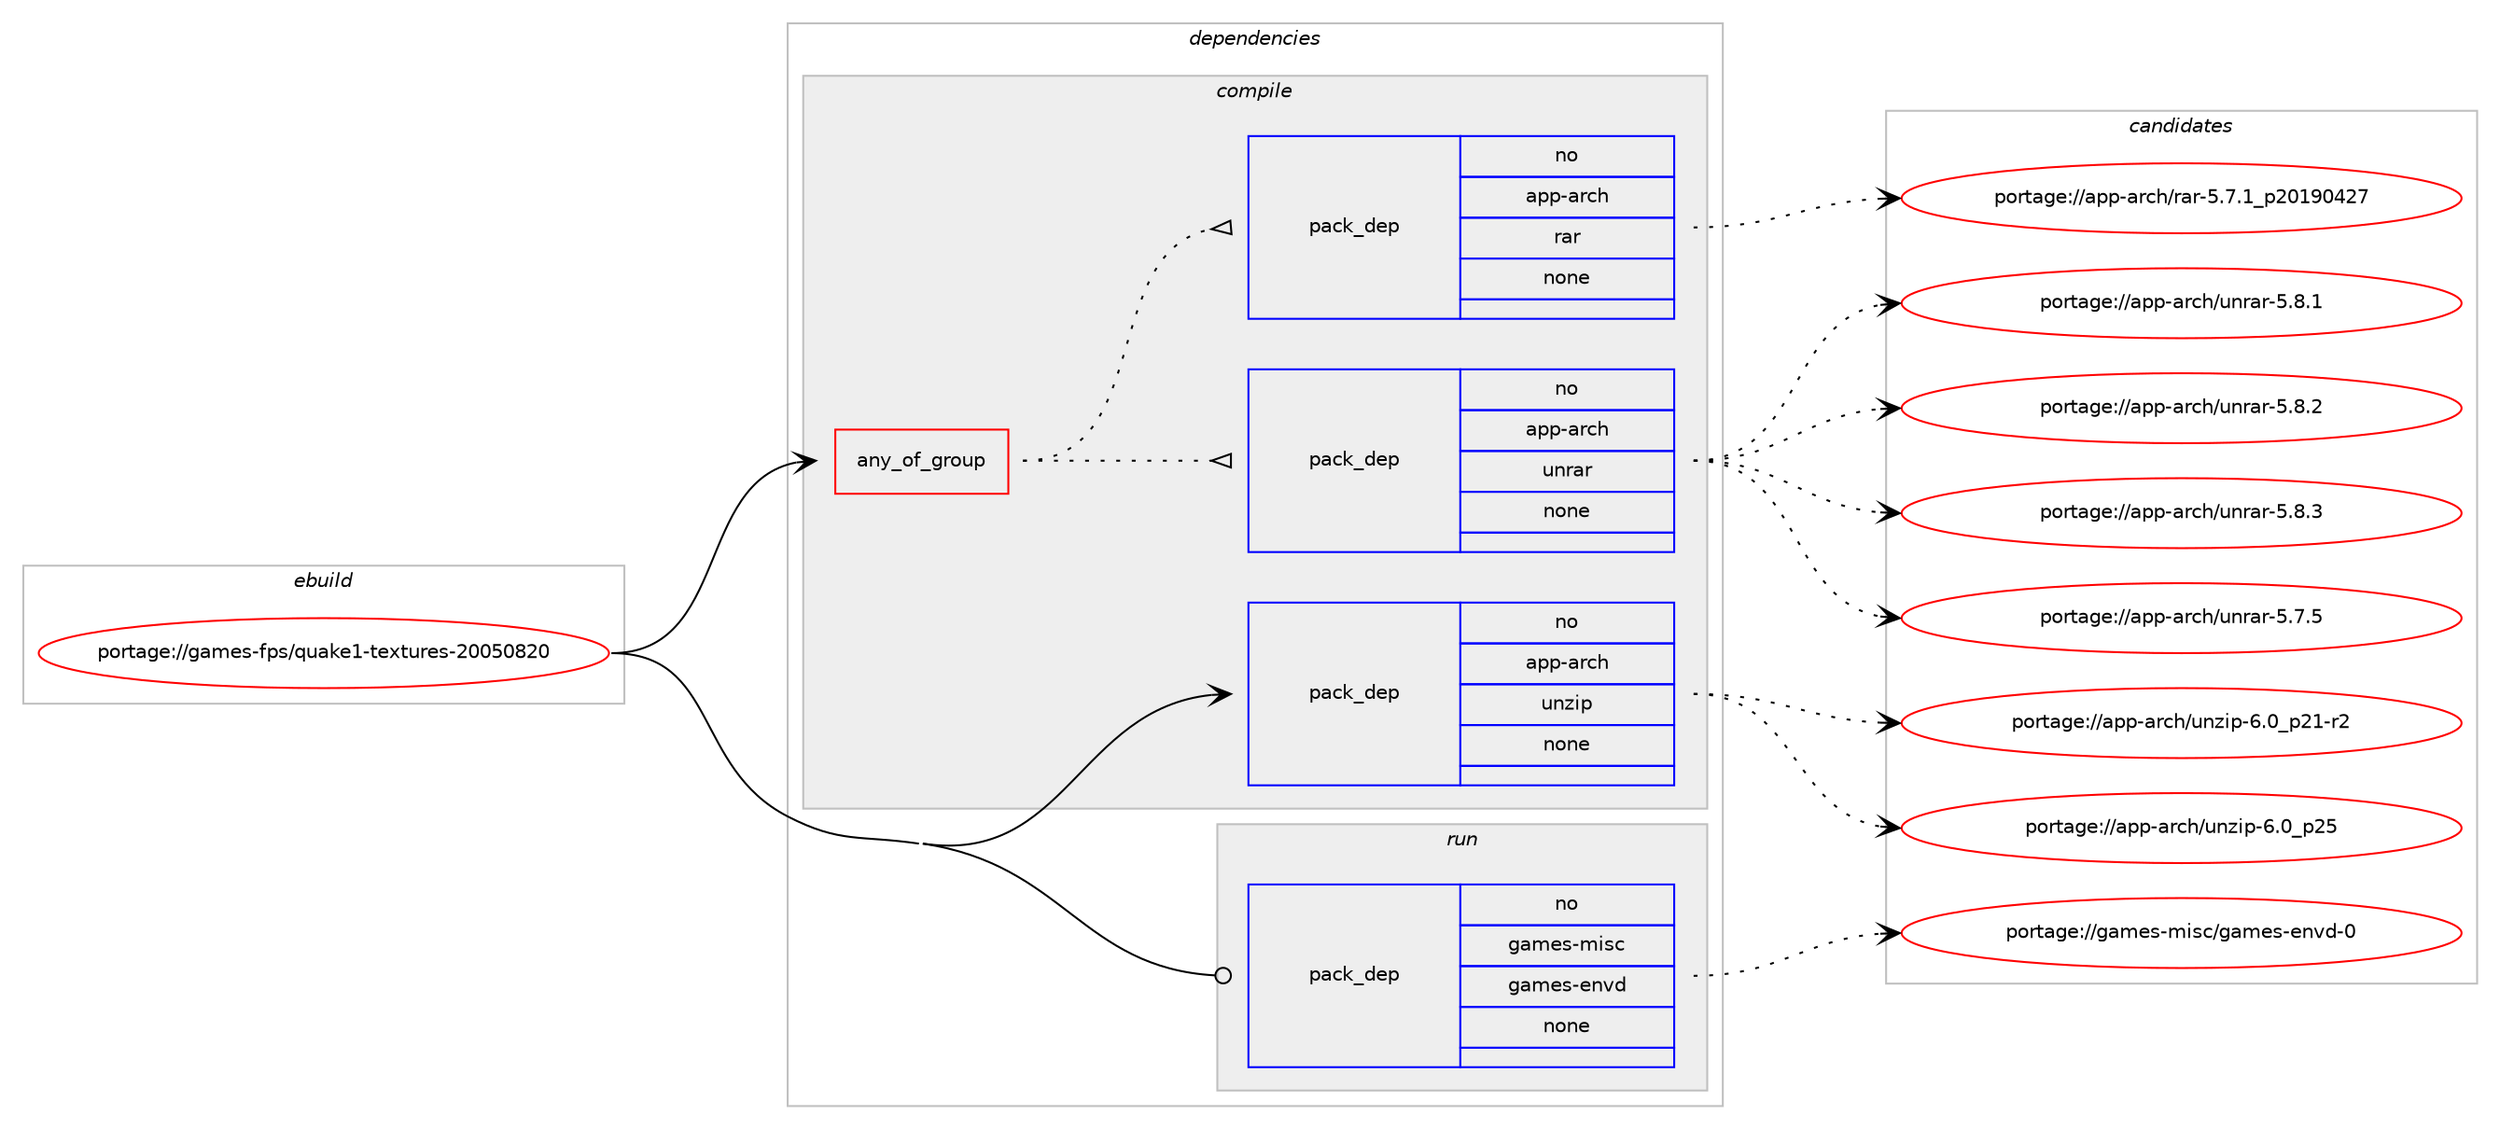 digraph prolog {

# *************
# Graph options
# *************

newrank=true;
concentrate=true;
compound=true;
graph [rankdir=LR,fontname=Helvetica,fontsize=10,ranksep=1.5];#, ranksep=2.5, nodesep=0.2];
edge  [arrowhead=vee];
node  [fontname=Helvetica,fontsize=10];

# **********
# The ebuild
# **********

subgraph cluster_leftcol {
color=gray;
rank=same;
label=<<i>ebuild</i>>;
id [label="portage://games-fps/quake1-textures-20050820", color=red, width=4, href="../games-fps/quake1-textures-20050820.svg"];
}

# ****************
# The dependencies
# ****************

subgraph cluster_midcol {
color=gray;
label=<<i>dependencies</i>>;
subgraph cluster_compile {
fillcolor="#eeeeee";
style=filled;
label=<<i>compile</i>>;
subgraph any3791 {
dependency272985 [label=<<TABLE BORDER="0" CELLBORDER="1" CELLSPACING="0" CELLPADDING="4"><TR><TD CELLPADDING="10">any_of_group</TD></TR></TABLE>>, shape=none, color=red];subgraph pack195888 {
dependency272986 [label=<<TABLE BORDER="0" CELLBORDER="1" CELLSPACING="0" CELLPADDING="4" WIDTH="220"><TR><TD ROWSPAN="6" CELLPADDING="30">pack_dep</TD></TR><TR><TD WIDTH="110">no</TD></TR><TR><TD>app-arch</TD></TR><TR><TD>unrar</TD></TR><TR><TD>none</TD></TR><TR><TD></TD></TR></TABLE>>, shape=none, color=blue];
}
dependency272985:e -> dependency272986:w [weight=20,style="dotted",arrowhead="oinv"];
subgraph pack195889 {
dependency272987 [label=<<TABLE BORDER="0" CELLBORDER="1" CELLSPACING="0" CELLPADDING="4" WIDTH="220"><TR><TD ROWSPAN="6" CELLPADDING="30">pack_dep</TD></TR><TR><TD WIDTH="110">no</TD></TR><TR><TD>app-arch</TD></TR><TR><TD>rar</TD></TR><TR><TD>none</TD></TR><TR><TD></TD></TR></TABLE>>, shape=none, color=blue];
}
dependency272985:e -> dependency272987:w [weight=20,style="dotted",arrowhead="oinv"];
}
id:e -> dependency272985:w [weight=20,style="solid",arrowhead="vee"];
subgraph pack195890 {
dependency272988 [label=<<TABLE BORDER="0" CELLBORDER="1" CELLSPACING="0" CELLPADDING="4" WIDTH="220"><TR><TD ROWSPAN="6" CELLPADDING="30">pack_dep</TD></TR><TR><TD WIDTH="110">no</TD></TR><TR><TD>app-arch</TD></TR><TR><TD>unzip</TD></TR><TR><TD>none</TD></TR><TR><TD></TD></TR></TABLE>>, shape=none, color=blue];
}
id:e -> dependency272988:w [weight=20,style="solid",arrowhead="vee"];
}
subgraph cluster_compileandrun {
fillcolor="#eeeeee";
style=filled;
label=<<i>compile and run</i>>;
}
subgraph cluster_run {
fillcolor="#eeeeee";
style=filled;
label=<<i>run</i>>;
subgraph pack195891 {
dependency272989 [label=<<TABLE BORDER="0" CELLBORDER="1" CELLSPACING="0" CELLPADDING="4" WIDTH="220"><TR><TD ROWSPAN="6" CELLPADDING="30">pack_dep</TD></TR><TR><TD WIDTH="110">no</TD></TR><TR><TD>games-misc</TD></TR><TR><TD>games-envd</TD></TR><TR><TD>none</TD></TR><TR><TD></TD></TR></TABLE>>, shape=none, color=blue];
}
id:e -> dependency272989:w [weight=20,style="solid",arrowhead="odot"];
}
}

# **************
# The candidates
# **************

subgraph cluster_choices {
rank=same;
color=gray;
label=<<i>candidates</i>>;

subgraph choice195888 {
color=black;
nodesep=1;
choiceportage971121124597114991044711711011497114455346554653 [label="portage://app-arch/unrar-5.7.5", color=red, width=4,href="../app-arch/unrar-5.7.5.svg"];
choiceportage971121124597114991044711711011497114455346564649 [label="portage://app-arch/unrar-5.8.1", color=red, width=4,href="../app-arch/unrar-5.8.1.svg"];
choiceportage971121124597114991044711711011497114455346564650 [label="portage://app-arch/unrar-5.8.2", color=red, width=4,href="../app-arch/unrar-5.8.2.svg"];
choiceportage971121124597114991044711711011497114455346564651 [label="portage://app-arch/unrar-5.8.3", color=red, width=4,href="../app-arch/unrar-5.8.3.svg"];
dependency272986:e -> choiceportage971121124597114991044711711011497114455346554653:w [style=dotted,weight="100"];
dependency272986:e -> choiceportage971121124597114991044711711011497114455346564649:w [style=dotted,weight="100"];
dependency272986:e -> choiceportage971121124597114991044711711011497114455346564650:w [style=dotted,weight="100"];
dependency272986:e -> choiceportage971121124597114991044711711011497114455346564651:w [style=dotted,weight="100"];
}
subgraph choice195889 {
color=black;
nodesep=1;
choiceportage971121124597114991044711497114455346554649951125048495748525055 [label="portage://app-arch/rar-5.7.1_p20190427", color=red, width=4,href="../app-arch/rar-5.7.1_p20190427.svg"];
dependency272987:e -> choiceportage971121124597114991044711497114455346554649951125048495748525055:w [style=dotted,weight="100"];
}
subgraph choice195890 {
color=black;
nodesep=1;
choiceportage9711211245971149910447117110122105112455446489511250494511450 [label="portage://app-arch/unzip-6.0_p21-r2", color=red, width=4,href="../app-arch/unzip-6.0_p21-r2.svg"];
choiceportage971121124597114991044711711012210511245544648951125053 [label="portage://app-arch/unzip-6.0_p25", color=red, width=4,href="../app-arch/unzip-6.0_p25.svg"];
dependency272988:e -> choiceportage9711211245971149910447117110122105112455446489511250494511450:w [style=dotted,weight="100"];
dependency272988:e -> choiceportage971121124597114991044711711012210511245544648951125053:w [style=dotted,weight="100"];
}
subgraph choice195891 {
color=black;
nodesep=1;
choiceportage1039710910111545109105115994710397109101115451011101181004548 [label="portage://games-misc/games-envd-0", color=red, width=4,href="../games-misc/games-envd-0.svg"];
dependency272989:e -> choiceportage1039710910111545109105115994710397109101115451011101181004548:w [style=dotted,weight="100"];
}
}

}
